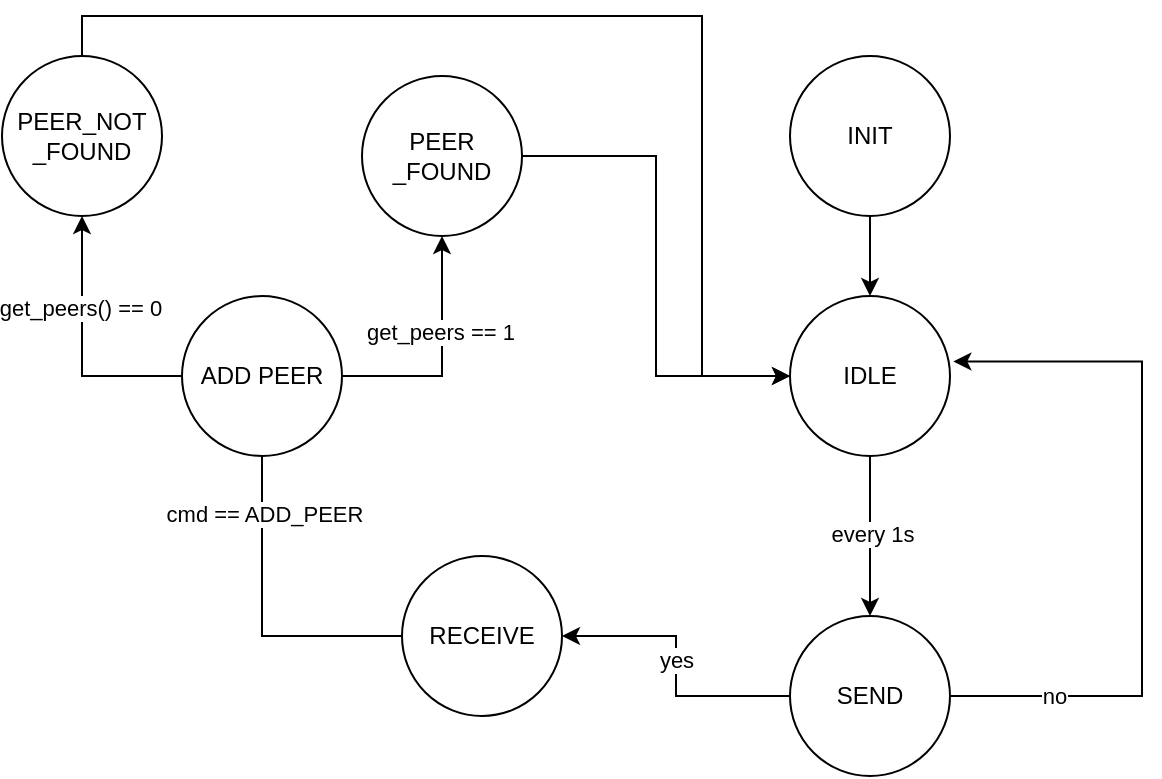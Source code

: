 <mxfile version="28.0.6">
  <diagram name="Trang-1" id="ygGozzhi3HCXC_RxLeu_">
    <mxGraphModel dx="1013" dy="546" grid="1" gridSize="10" guides="1" tooltips="1" connect="1" arrows="1" fold="1" page="1" pageScale="1" pageWidth="827" pageHeight="1169" math="0" shadow="0">
      <root>
        <mxCell id="0" />
        <mxCell id="1" parent="0" />
        <mxCell id="_TrHWjEBqj2b3oMs7wry-19" style="edgeStyle=orthogonalEdgeStyle;rounded=0;orthogonalLoop=1;jettySize=auto;html=1;" edge="1" parent="1" source="_TrHWjEBqj2b3oMs7wry-1" target="_TrHWjEBqj2b3oMs7wry-2">
          <mxGeometry relative="1" as="geometry" />
        </mxCell>
        <mxCell id="_TrHWjEBqj2b3oMs7wry-1" value="INIT" style="ellipse;whiteSpace=wrap;html=1;aspect=fixed;" vertex="1" parent="1">
          <mxGeometry x="514" y="110" width="80" height="80" as="geometry" />
        </mxCell>
        <mxCell id="_TrHWjEBqj2b3oMs7wry-9" style="edgeStyle=orthogonalEdgeStyle;rounded=0;orthogonalLoop=1;jettySize=auto;html=1;" edge="1" parent="1" source="_TrHWjEBqj2b3oMs7wry-2" target="_TrHWjEBqj2b3oMs7wry-7">
          <mxGeometry relative="1" as="geometry" />
        </mxCell>
        <mxCell id="_TrHWjEBqj2b3oMs7wry-11" value="every 1s" style="edgeLabel;html=1;align=center;verticalAlign=middle;resizable=0;points=[];" vertex="1" connectable="0" parent="_TrHWjEBqj2b3oMs7wry-9">
          <mxGeometry x="-0.025" y="1" relative="1" as="geometry">
            <mxPoint as="offset" />
          </mxGeometry>
        </mxCell>
        <mxCell id="_TrHWjEBqj2b3oMs7wry-2" value="IDLE" style="ellipse;whiteSpace=wrap;html=1;aspect=fixed;" vertex="1" parent="1">
          <mxGeometry x="514" y="230" width="80" height="80" as="geometry" />
        </mxCell>
        <mxCell id="_TrHWjEBqj2b3oMs7wry-32" style="edgeStyle=orthogonalEdgeStyle;rounded=0;orthogonalLoop=1;jettySize=auto;html=1;" edge="1" parent="1" source="_TrHWjEBqj2b3oMs7wry-7" target="_TrHWjEBqj2b3oMs7wry-13">
          <mxGeometry relative="1" as="geometry" />
        </mxCell>
        <mxCell id="_TrHWjEBqj2b3oMs7wry-33" value="yes" style="edgeLabel;html=1;align=center;verticalAlign=middle;resizable=0;points=[];" vertex="1" connectable="0" parent="_TrHWjEBqj2b3oMs7wry-32">
          <mxGeometry x="0.052" relative="1" as="geometry">
            <mxPoint as="offset" />
          </mxGeometry>
        </mxCell>
        <mxCell id="_TrHWjEBqj2b3oMs7wry-7" value="SEND" style="ellipse;whiteSpace=wrap;html=1;aspect=fixed;" vertex="1" parent="1">
          <mxGeometry x="514" y="390" width="80" height="80" as="geometry" />
        </mxCell>
        <mxCell id="_TrHWjEBqj2b3oMs7wry-12" style="edgeStyle=orthogonalEdgeStyle;rounded=0;orthogonalLoop=1;jettySize=auto;html=1;entryX=1.021;entryY=0.409;entryDx=0;entryDy=0;entryPerimeter=0;" edge="1" parent="1" source="_TrHWjEBqj2b3oMs7wry-7" target="_TrHWjEBqj2b3oMs7wry-2">
          <mxGeometry relative="1" as="geometry">
            <Array as="points">
              <mxPoint x="690" y="430" />
              <mxPoint x="690" y="263" />
            </Array>
          </mxGeometry>
        </mxCell>
        <mxCell id="_TrHWjEBqj2b3oMs7wry-34" value="no" style="edgeLabel;html=1;align=center;verticalAlign=middle;resizable=0;points=[];" vertex="1" connectable="0" parent="_TrHWjEBqj2b3oMs7wry-12">
          <mxGeometry x="-0.712" relative="1" as="geometry">
            <mxPoint as="offset" />
          </mxGeometry>
        </mxCell>
        <mxCell id="_TrHWjEBqj2b3oMs7wry-17" style="edgeStyle=orthogonalEdgeStyle;rounded=0;orthogonalLoop=1;jettySize=auto;html=1;entryX=0.5;entryY=0;entryDx=0;entryDy=0;" edge="1" parent="1" source="_TrHWjEBqj2b3oMs7wry-13" target="_TrHWjEBqj2b3oMs7wry-16">
          <mxGeometry relative="1" as="geometry">
            <Array as="points">
              <mxPoint x="250" y="400" />
            </Array>
          </mxGeometry>
        </mxCell>
        <mxCell id="_TrHWjEBqj2b3oMs7wry-18" value="cmd == ADD_PEER" style="edgeLabel;html=1;align=center;verticalAlign=middle;resizable=0;points=[];" vertex="1" connectable="0" parent="_TrHWjEBqj2b3oMs7wry-17">
          <mxGeometry x="0.091" y="-1" relative="1" as="geometry">
            <mxPoint as="offset" />
          </mxGeometry>
        </mxCell>
        <mxCell id="_TrHWjEBqj2b3oMs7wry-13" value="RECEIVE" style="ellipse;whiteSpace=wrap;html=1;aspect=fixed;" vertex="1" parent="1">
          <mxGeometry x="320" y="360" width="80" height="80" as="geometry" />
        </mxCell>
        <mxCell id="_TrHWjEBqj2b3oMs7wry-25" style="edgeStyle=orthogonalEdgeStyle;rounded=0;orthogonalLoop=1;jettySize=auto;html=1;" edge="1" parent="1" source="_TrHWjEBqj2b3oMs7wry-16" target="_TrHWjEBqj2b3oMs7wry-24">
          <mxGeometry relative="1" as="geometry" />
        </mxCell>
        <mxCell id="_TrHWjEBqj2b3oMs7wry-26" value="get_peers == 1" style="edgeLabel;html=1;align=center;verticalAlign=middle;resizable=0;points=[];" vertex="1" connectable="0" parent="_TrHWjEBqj2b3oMs7wry-25">
          <mxGeometry x="0.212" y="1" relative="1" as="geometry">
            <mxPoint as="offset" />
          </mxGeometry>
        </mxCell>
        <mxCell id="_TrHWjEBqj2b3oMs7wry-29" style="edgeStyle=orthogonalEdgeStyle;rounded=0;orthogonalLoop=1;jettySize=auto;html=1;" edge="1" parent="1" source="_TrHWjEBqj2b3oMs7wry-16" target="_TrHWjEBqj2b3oMs7wry-28">
          <mxGeometry relative="1" as="geometry" />
        </mxCell>
        <mxCell id="_TrHWjEBqj2b3oMs7wry-35" value="get_peers() == 0" style="edgeLabel;html=1;align=center;verticalAlign=middle;resizable=0;points=[];" vertex="1" connectable="0" parent="_TrHWjEBqj2b3oMs7wry-29">
          <mxGeometry x="0.295" y="1" relative="1" as="geometry">
            <mxPoint as="offset" />
          </mxGeometry>
        </mxCell>
        <mxCell id="_TrHWjEBqj2b3oMs7wry-16" value="ADD PEER" style="ellipse;whiteSpace=wrap;html=1;aspect=fixed;" vertex="1" parent="1">
          <mxGeometry x="210" y="230" width="80" height="80" as="geometry" />
        </mxCell>
        <mxCell id="_TrHWjEBqj2b3oMs7wry-27" style="edgeStyle=orthogonalEdgeStyle;rounded=0;orthogonalLoop=1;jettySize=auto;html=1;entryX=0;entryY=0.5;entryDx=0;entryDy=0;" edge="1" parent="1" source="_TrHWjEBqj2b3oMs7wry-24" target="_TrHWjEBqj2b3oMs7wry-2">
          <mxGeometry relative="1" as="geometry" />
        </mxCell>
        <mxCell id="_TrHWjEBqj2b3oMs7wry-24" value="PEER&lt;div&gt;_FOUND&lt;/div&gt;" style="ellipse;whiteSpace=wrap;html=1;aspect=fixed;" vertex="1" parent="1">
          <mxGeometry x="300" y="120" width="80" height="80" as="geometry" />
        </mxCell>
        <mxCell id="_TrHWjEBqj2b3oMs7wry-31" style="edgeStyle=orthogonalEdgeStyle;rounded=0;orthogonalLoop=1;jettySize=auto;html=1;entryX=0;entryY=0.5;entryDx=0;entryDy=0;" edge="1" parent="1" source="_TrHWjEBqj2b3oMs7wry-28" target="_TrHWjEBqj2b3oMs7wry-2">
          <mxGeometry relative="1" as="geometry">
            <Array as="points">
              <mxPoint x="160" y="90" />
              <mxPoint x="470" y="90" />
              <mxPoint x="470" y="270" />
            </Array>
          </mxGeometry>
        </mxCell>
        <mxCell id="_TrHWjEBqj2b3oMs7wry-28" value="PEER_NOT&lt;div&gt;_FOUND&lt;/div&gt;" style="ellipse;whiteSpace=wrap;html=1;aspect=fixed;" vertex="1" parent="1">
          <mxGeometry x="120" y="110" width="80" height="80" as="geometry" />
        </mxCell>
      </root>
    </mxGraphModel>
  </diagram>
</mxfile>
